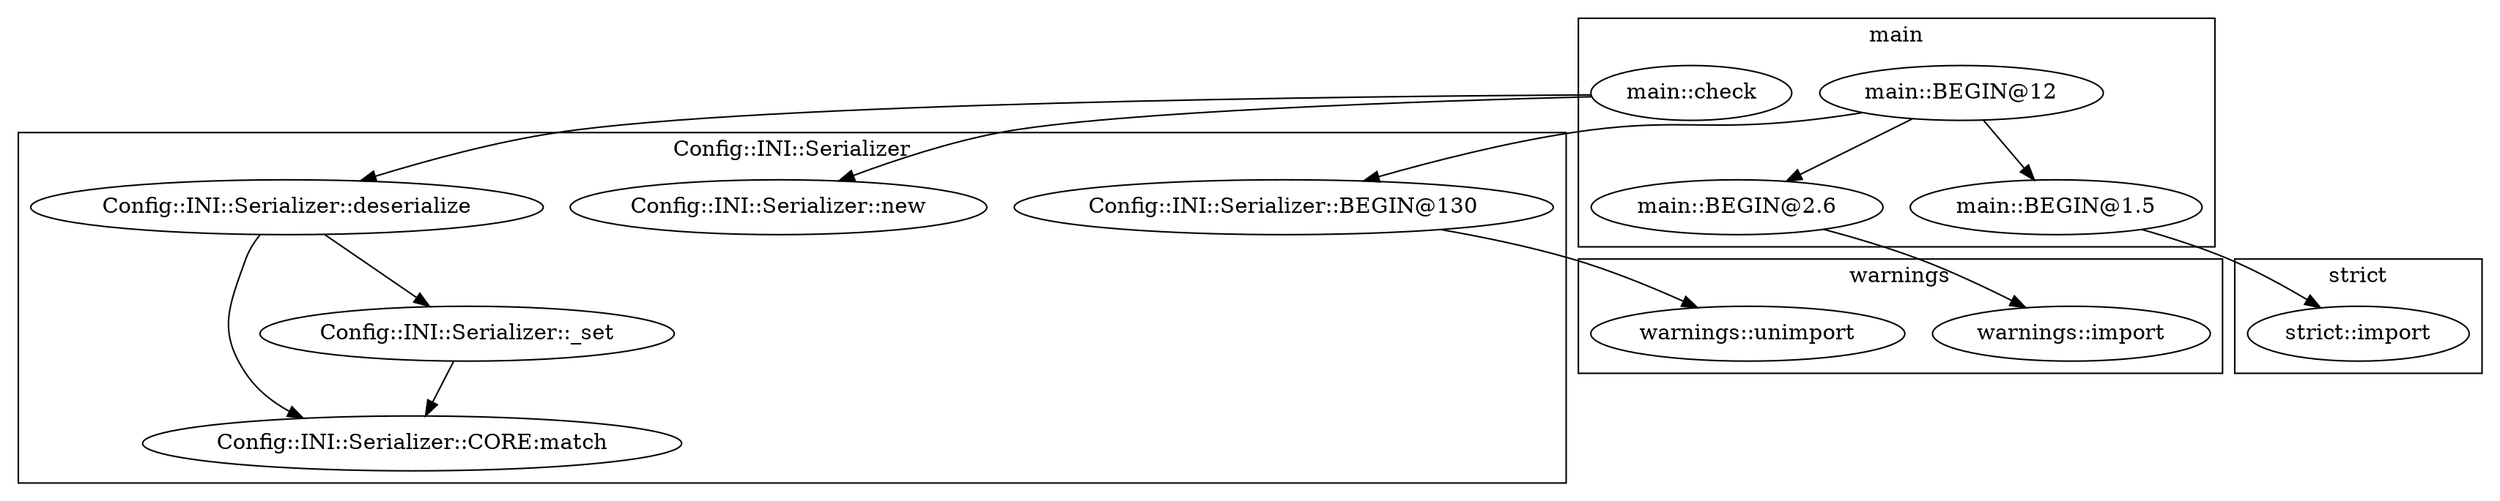 digraph {
graph [overlap=false]
subgraph cluster_warnings {
	label="warnings";
	"warnings::unimport";
	"warnings::import";
}
subgraph cluster_main {
	label="main";
	"main::check";
	"main::BEGIN@12";
	"main::BEGIN@2.6";
	"main::BEGIN@1.5";
}
subgraph cluster_strict {
	label="strict";
	"strict::import";
}
subgraph cluster_Config_INI_Serializer {
	label="Config::INI::Serializer";
	"Config::INI::Serializer::CORE:match";
	"Config::INI::Serializer::new";
	"Config::INI::Serializer::_set";
	"Config::INI::Serializer::BEGIN@130";
	"Config::INI::Serializer::deserialize";
}
"Config::INI::Serializer::BEGIN@130" -> "warnings::unimport";
"Config::INI::Serializer::deserialize" -> "Config::INI::Serializer::_set";
"main::BEGIN@2.6" -> "warnings::import";
"main::BEGIN@12" -> "main::BEGIN@1.5";
"main::BEGIN@12" -> "main::BEGIN@2.6";
"main::BEGIN@12" -> "Config::INI::Serializer::BEGIN@130";
"main::check" -> "Config::INI::Serializer::deserialize";
"Config::INI::Serializer::_set" -> "Config::INI::Serializer::CORE:match";
"Config::INI::Serializer::deserialize" -> "Config::INI::Serializer::CORE:match";
"main::BEGIN@1.5" -> "strict::import";
"main::check" -> "Config::INI::Serializer::new";
}
